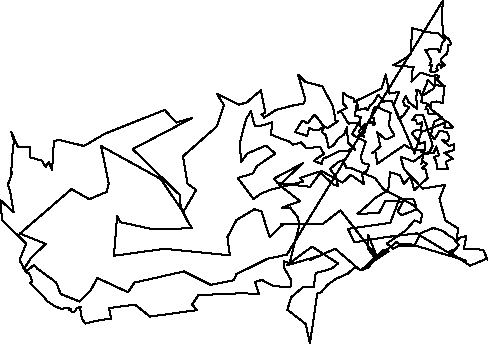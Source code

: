 unitsize(0.001cm);
draw((7810,6053)--(7798,5709));
draw((7798,5709)--(7821,5457));
draw((7821,5457)--(7874,5405));
draw((7874,5405)--(7883,5408));
draw((7883,5408)--(7927,5365));
draw((7927,5365)--(7962,5287));
draw((7962,5287)--(7913,5280));
draw((7913,5280)--(7890,5130));
draw((7890,5130)--(7790,5038));
draw((7790,5038)--(7772,4989));
draw((7772,4989)--(7846,4923));
draw((7846,4923)--(7777,4869));
draw((7777,4869)--(7783,4912));
draw((7783,4912)--(7744,4933));
draw((7744,4933)--(7716,4909));
draw((7716,4909)--(7700,4854));
draw((7700,4854)--(7726,4833));
draw((7726,4833)--(7702,4815));
draw((7702,4815)--(7654,4795));
draw((7654,4795)--(7583,4813));
draw((7583,4813)--(7622,4917));
draw((7622,4917)--(7576,4915));
draw((7576,4915)--(7606,5009));
draw((7606,5009)--(7503,5191));
draw((7503,5191)--(7724,5210));
draw((7724,5210)--(7759,5143));
draw((7759,5143)--(7802,5317));
draw((7802,5317)--(7848,5358));
draw((7848,5358)--(7744,5476));
draw((7744,5476)--(7547,5503));
draw((7547,5503)--(7324,5560));
draw((7324,5560)--(7264,5575));
draw((7264,5575)--(7254,5129));
draw((7254,5129)--(7142,5032));
draw((7142,5032)--(6937,4917));
draw((6937,4917)--(7295,4887));
draw((7295,4887)--(7267,4779));
draw((7267,4779)--(7259,4630));
draw((7259,4630)--(7417,4788));
draw((7417,4788)--(7570,4741));
draw((7570,4741)--(7617,4724));
draw((7617,4724)--(7698,4745));
draw((7698,4745)--(7752,4721));
draw((7752,4721)--(7692,4666));
draw((7692,4666)--(7848,4546));
draw((7848,4546)--(7631,4573));
draw((7631,4573)--(7547,4664));
draw((7547,4664)--(7520,4572));
draw((7520,4572)--(7458,4428));
draw((7458,4428)--(7432,4265));
draw((7432,4265)--(7554,4236));
draw((7554,4236)--(7604,4146));
draw((7604,4146)--(7872,3922));
draw((7872,3922)--(7909,3912));
draw((7909,3912)--(7988,3820));
draw((7988,3820)--(7841,3818));
draw((7841,3818)--(7844,3902));
draw((7844,3902)--(7429,3737));
draw((7429,3737)--(7316,3360));
draw((7316,3360)--(6947,4209));
draw((6947,4209)--(7037,4446));
draw((7037,4446)--(6868,4418));
draw((6868,4418)--(6806,4755));
draw((6806,4755)--(6735,4509));
draw((6735,4509)--(6241,4268));
draw((6241,4268)--(6237,4332));
draw((6237,4332)--(6139,4369));
draw((6139,4369)--(6058,4426));
draw((6058,4426)--(6051,4246));
draw((6051,4246)--(6123,4167));
draw((6123,4167)--(5955,4081));
draw((5955,4081)--(6008,4117));
draw((6008,4117)--(6150,3888));
draw((6150,3888)--(6333,3909));
draw((6333,3909)--(6207,3700));
draw((6207,3700)--(6453,3567));
draw((6453,3567)--(6360,3301));
draw((6360,3301)--(6402,3190));
draw((6402,3190)--(6518,3165));
draw((6518,3165)--(6468,3050));
draw((6468,3050)--(6387,3008));
draw((6387,3008)--(6422,2820));
draw((6422,2820)--(6190,2985));
draw((6190,2985)--(6044,2848));
draw((6044,2848)--(5677,3049));
draw((5677,3049)--(5531,3011));
draw((5531,3011)--(5291,2929));
draw((5291,2929)--(5350,2867));
draw((5350,2867)--(4763,2720));
draw((4763,2720)--(4584,2643));
draw((4584,2643)--(4476,2555));
draw((4476,2555)--(4196,2929));
draw((4196,2929)--(4458,3007));
draw((4458,3007)--(4537,3143));
draw((4537,3143)--(4857,3359));
draw((4857,3359)--(4694,3502));
draw((4694,3502)--(4364,3362));
draw((4364,3362)--(4252,3206));
draw((4252,3206)--(4232,3551));
draw((4232,3551)--(4293,3788));
draw((4293,3788)--(4342,3966));
draw((4342,3966)--(4427,4109));
draw((4427,4109)--(4496,3844));
draw((4496,3844)--(4574,3843));
draw((4574,3843)--(4694,3877));
draw((4694,3877)--(4806,3914));
draw((4806,3914)--(4780,3694));
draw((4780,3694)--(4965,3622));
draw((4965,3622)--(5111,3569));
draw((5111,3569)--(5160,3517));
draw((5160,3517)--(5315,3557));
draw((5315,3557)--(5316,3554));
draw((5316,3554)--(5400,3461));
draw((5400,3461)--(5540,3468));
draw((5540,3468)--(5649,3472));
draw((5649,3472)--(5719,3352));
draw((5719,3352)--(5619,3291));
draw((5619,3291)--(5539,3235));
draw((5539,3235)--(5679,3171));
draw((5679,3171)--(5697,3269));
draw((5697,3269)--(5841,3328));
draw((5841,3328)--(5987,3402));
draw((5987,3402)--(6148,3413));
draw((6148,3413)--(6235,3471));
draw((6235,3471)--(6265,3426));
draw((6265,3426)--(6140,3558));
draw((6140,3558)--(6120,3821));
draw((6120,3821)--(6069,3695));
draw((6069,3695)--(5965,3624));
draw((5965,3624)--(5887,3508));
draw((5887,3508)--(5796,3459));
draw((5796,3459)--(5751,3681));
draw((5751,3681)--(5678,3742));
draw((5678,3742)--(5720,3823));
draw((5720,3823)--(5671,3807));
draw((5671,3807)--(5621,3768));
draw((5621,3768)--(5541,3769));
draw((5541,3769)--(5457,3808));
draw((5457,3808)--(5417,3673));
draw((5417,3673)--(5207,3742));
draw((5207,3742)--(5336,3943));
draw((5336,3943)--(5427,3894));
draw((5427,3894)--(5543,4042));
draw((5543,4042)--(5597,3993));
draw((5597,3993)--(5706,3844));
draw((5706,3844)--(5778,3813));
draw((5778,3813)--(5803,3824));
draw((5803,3824)--(5964,3935));
draw((5964,3935)--(5926,3912));
draw((5926,3912)--(5871,4202));
draw((5871,4202)--(5685,4546));
draw((5685,4546)--(5387,4623));
draw((5387,4623)--(5259,4751));
draw((5259,4751)--(5385,4318));
draw((5385,4318)--(5356,4241));
draw((5356,4241)--(5168,4208));
draw((5168,4208)--(4871,4132));
draw((4871,4132)--(4655,3992));
draw((4655,3992)--(4634,4054));
draw((4634,4054)--(4607,4049));
draw((4607,4049)--(4679,4084));
draw((4679,4084)--(4606,4468));
draw((4606,4468)--(4602,4478));
draw((4602,4478)--(4354,4262));
draw((4354,4262)--(4217,4224));
draw((4217,4224)--(3832,4410));
draw((3832,4410)--(3950,4215));
draw((3950,4215)--(3824,3838));
draw((3824,3838)--(3229,3312));
draw((3229,3312)--(3307,2833));
draw((3307,2833)--(3461,2718));
draw((3461,2718)--(3233,2329));
draw((3233,2329)--(2835,2912));
draw((2835,2912)--(1784,3494));
draw((1784,3494)--(1918,2832));
draw((1918,2832)--(1882,2684));
draw((1882,2684)--(1575,2555));
draw((1575,2555)--(1263,2734));
draw((1263,2734)--(354,1950));
draw((354,1950)--(809,1766));
draw((809,1766)--(552,1526));
draw((552,1526)--(437,1344));
draw((437,1344)--(413,1338));
draw((413,1338)--(478,1256));
draw((478,1256)--(345,1476));
draw((345,1476)--(464,1773));
draw((464,1773)--(36,2185));
draw((36,2185)--(10,2537));
draw((10,2537)--(240,2327));
draw((240,2327)--(178,2702));
draw((178,2702)--(141,2814));
draw((141,2814)--(174,2901));
draw((174,2901)--(218,3031));
draw((218,3031)--(197,3021));
draw((197,3021)--(226,3415));
draw((226,3415)--(236,3494));
draw((236,3494)--(250,3578));
draw((250,3578)--(199,3743));
draw((199,3743)--(317,3476));
draw((317,3476)--(536,3481));
draw((536,3481)--(525,3297));
draw((525,3297)--(741,3235));
draw((741,3235)--(806,3123));
draw((806,3123)--(863,3219));
draw((863,3219)--(920,3065));
draw((920,3065)--(952,3583));
draw((952,3583)--(1047,3602));
draw((1047,3602)--(1482,3494));
draw((1482,3494)--(1851,3710));
draw((1851,3710)--(2906,4131));
draw((2906,4131)--(3108,3908));
draw((3108,3908)--(3396,3990));
draw((3396,3990)--(2342,3439));
draw((2342,3439)--(3174,2627));
draw((3174,2627)--(3189,2411));
draw((3189,2411)--(3319,2151));
draw((3319,2151)--(3390,2043));
draw((3390,2043)--(2694,2026));
draw((2694,2026)--(2126,2150));
draw((2126,2150)--(2067,2254));
draw((2067,2254)--(2011,1558));
draw((2011,1558)--(2908,1681));
draw((2908,1681)--(4056,1564));
draw((4056,1564)--(4012,1886));
draw((4012,1886)--(4174,2190));
draw((4174,2190)--(4488,2378));
draw((4488,2378)--(4612,2341));
draw((4612,2341)--(4759,1883));
draw((4759,1883)--(4996,2115));
draw((4996,2115)--(4959,2123));
draw((4959,2123)--(5681,2109));
draw((5681,2109)--(6007,2359));
draw((6007,2359)--(6651,1534));
draw((6651,1534)--(6493,1931));
draw((6493,1931)--(6496,1678));
draw((6496,1678)--(6621,1513));
draw((6621,1513)--(6494,1347));
draw((6494,1347)--(6359,1298));
draw((6359,1298)--(5914,1682));
draw((5914,1682)--(5472,1482));
draw((5472,1482)--(5637,1558));
draw((5637,1558)--(5068,1390));
draw((5068,1390)--(5098,1394));
draw((5098,1394)--(5277,2078));
draw((5277,2078)--(5260,2230));
draw((5260,2230)--(5117,2409));
draw((5117,2409)--(4973,2406));
draw((4973,2406)--(5296,2520));
draw((5296,2520)--(4929,2803));
draw((4929,2803)--(5342,3188));
draw((5342,3188)--(4831,2917));
draw((4831,2917)--(4898,2840));
draw((4898,2840)--(5470,2774));
draw((5470,2774)--(5650,3023));
draw((5650,3023)--(5881,2817));
draw((5881,2817)--(5963,2789));
draw((5963,2789)--(5930,2948));
draw((5930,2948)--(5821,3086));
draw((5821,3086)--(5960,3207));
draw((5960,3207)--(6050,3242));
draw((6050,3242)--(6113,3101));
draw((6113,3101)--(6204,3099));
draw((6204,3099)--(6617,2928));
draw((6617,2928)--(6766,2732));
draw((6766,2732)--(7267,2466));
draw((7267,2466)--(7448,2291));
draw((7448,2291)--(7418,2139));
draw((7418,2139)--(7315,2181));
draw((7315,2181)--(7152,2000));
draw((7152,2000)--(6826,1774));
draw((6826,1774)--(6932,1683));
draw((6932,1683)--(7035,1733));
draw((7035,1733)--(7314,1739));
draw((7314,1739)--(7416,1953));
draw((7416,1953)--(7643,2048));
draw((7643,2048)--(7822,1992));
draw((7822,1992)--(7905,1921));
draw((7905,1921)--(7989,1876));
draw((7989,1876)--(8098,1746));
draw((8098,1746)--(7973,1606));
draw((7973,1606)--(7985,1657));
draw((7985,1657)--(7926,1627));
draw((7926,1627)--(8292,1383));
draw((8292,1383)--(8594,1510));
draw((8594,1510)--(8605,1479));
draw((8605,1479)--(8525,1664));
draw((8525,1664)--(8184,1685));
draw((8184,1685)--(8229,1905));
draw((8229,1905)--(8101,1876));
draw((8101,1876)--(8080,1835));
draw((8080,1835)--(8063,1860));
draw((8063,1860)--(8080,2039));
draw((8080,2039)--(7856,2181));
draw((7856,2181)--(7753,2564));
draw((7753,2564)--(7851,2809));
draw((7851,2809)--(7458,2741));
draw((7458,2741)--(7346,2858));
draw((7346,2858)--(7131,3081));
draw((7131,3081)--(7082,3235));
draw((7082,3235)--(7076,3302));
draw((7076,3302)--(7299,3219));
draw((7299,3219)--(7452,3339));
draw((7452,3339)--(7582,3396));
draw((7582,3396)--(7633,3499));
draw((7633,3499)--(7466,4037));
draw((7466,4037)--(7344,4046));
draw((7344,4046)--(7271,3948));
draw((7271,3948)--(7345,3951));
draw((7345,3951)--(7351,3877));
draw((7351,3877)--(7388,3879));
draw((7388,3879)--(7449,3911));
draw((7449,3911)--(7423,3776));
draw((7423,3776)--(7342,3775));
draw((7342,3775)--(7262,3725));
draw((7262,3725)--(7331,3634));
draw((7331,3634)--(7370,3588));
draw((7370,3588)--(7408,3534));
draw((7408,3534)--(7492,3560));
draw((7492,3560)--(7494,3430));
draw((7494,3430)--(7321,3429));
draw((7321,3429)--(7199,3469));
draw((7199,3469)--(7141,3514));
draw((7141,3514)--(6731,3234));
draw((6731,3234)--(6656,3181));
draw((6656,3181)--(6623,3389));
draw((6623,3389)--(6570,3371));
draw((6570,3371)--(6713,3488));
draw((6713,3488)--(6652,3742));
draw((6652,3742)--(6798,3610));
draw((6798,3610)--(6833,3618));
draw((6833,3618)--(6958,3678));
draw((6958,3678)--(6864,3854));
draw((6864,3854)--(6862,3892));
draw((6862,3892)--(6891,4075));
draw((6891,4075)--(6713,4154));
draw((6713,4154)--(6660,4193));
draw((6660,4193)--(6607,4173));
draw((6607,4173)--(6557,4047));
draw((6557,4047)--(6537,3982));
draw((6537,3982)--(6603,3982));
draw((6603,3982)--(6602,3920));
draw((6602,3920)--(6621,3891));
draw((6621,3891)--(6577,3858));
draw((6577,3858)--(6567,3922));
draw((6567,3922)--(6425,3867));
draw((6425,3867)--(6327,3745));
draw((6327,3745)--(6426,3656));
draw((6426,3656)--(6365,3679));
draw((6365,3679)--(6317,3673));
draw((6317,3673)--(6427,3717));
draw((6427,3717)--(6454,3821));
draw((6454,3821)--(6376,3819));
draw((6376,3819)--(6340,3870));
draw((6340,3870)--(6366,4002));
draw((6366,4002)--(6259,4030));
draw((6259,4030)--(6304,4294));
draw((6304,4294)--(6312,4126));
draw((6312,4126)--(6450,4160));
draw((6450,4160)--(6488,4128));
draw((6488,4128)--(6524,4207));
draw((6524,4207)--(6589,4256));
draw((6589,4256)--(6670,4401));
draw((6670,4401)--(6779,4273));
draw((6779,4273)--(6740,4282));
draw((6740,4282)--(6911,4296));
draw((6911,4296)--(7037,3965));
draw((7037,3965)--(7124,4039));
draw((7124,4039)--(7216,4180));
draw((7216,4180)--(7128,4215));
draw((7128,4215)--(7111,4288));
draw((7111,4288)--(7160,4370));
draw((7160,4370)--(7207,4270));
draw((7207,4270)--(7355,4151));
draw((7355,4151)--(7349,4219));
draw((7349,4219)--(7360,4275));
draw((7360,4275)--(7333,4335));
draw((7333,4335)--(7364,4427));
draw((7364,4427)--(7338,4481));
draw((7338,4481)--(7399,4467));
draw((7399,4467)--(7443,4375));
draw((7443,4375)--(7647,4504));
draw((7647,4504)--(7679,4581));
draw((7679,4581)--(7674,4579));
draw((7674,4579)--(7673,4718));
draw((7673,4718)--(7832,4542));
draw((7832,4542)--(7817,4252));
draw((7817,4252)--(7698,4279));
draw((7698,4279)--(7613,4275));
draw((7613,4275)--(7601,4171));
draw((7601,4171)--(7549,4208));
draw((7549,4208)--(7542,4198));
draw((7542,4198)--(7534,4227));
draw((7534,4227)--(7506,4138));
draw((7506,4138)--(7541,4141));
draw((7541,4141)--(7562,4058));
draw((7562,4058)--(7705,4065));
draw((7705,4065)--(7805,3991));
draw((7805,3991)--(7660,3924));
draw((7660,3924)--(7603,3690));
draw((7603,3690)--(7667,3608));
draw((7667,3608)--(7750,3760));
draw((7750,3760)--(7879,3743));
draw((7879,3743)--(7922,3655));
draw((7922,3655)--(7906,3580));
draw((7906,3580)--(7803,3598));
draw((7803,3598)--(7919,3496));
draw((7919,3496)--(8013,3523));
draw((8013,3523)--(8001,3418));
draw((8001,3418)--(7838,3375));
draw((7838,3375)--(7989,3271));
draw((7989,3271)--(7861,3216));
draw((7861,3216)--(7909,3080));
draw((7909,3080)--(7715,3086));
draw((7715,3086)--(7695,3220));
draw((7695,3220)--(7657,3301));
draw((7657,3301)--(7747,3329));
draw((7747,3329)--(7696,3486));
draw((7696,3486)--(7654,3377));
draw((7654,3377)--(7533,3358));
draw((7533,3358)--(7422,3390));
draw((7422,3390)--(7475,3388));
draw((7475,3388)--(7434,3173));
draw((7434,3173)--(7453,3229));
draw((7453,3229)--(7532,3175));
draw((7532,3175)--(7440,3100));
draw((7440,3100)--(7503,3086));
draw((7503,3086)--(7543,2929));
draw((7543,2929)--(7309,2717));
draw((7309,2717)--(7238,2957));
draw((7238,2957)--(7125,2823));
draw((7125,2823)--(7055,2981));
draw((7055,2981)--(6881,3029));
draw((6881,3029)--(6848,2712));
draw((6848,2712)--(6597,2563));
draw((6597,2563)--(6547,2506));
draw((6547,2506)--(6307,2295));
draw((6307,2295)--(6686,2312));
draw((6686,2312)--(6800,2532));
draw((6800,2532)--(7104,2510));
draw((7104,2510)--(7015,2333));
draw((7015,2333)--(7087,2274));
draw((7087,2274)--(7351,2376));
draw((7351,2376)--(7304,2550));
draw((7304,2550)--(7049,2570));
draw((7049,2570)--(6885,2138));
draw((6885,2138)--(6139,2032));
draw((6139,2032)--(6252,1795));
draw((6252,1795)--(6803,1886));
draw((6803,1886)--(7352,1952));
draw((7352,1952)--(8038,1535));
draw((8038,1535)--(8228,1471));
draw((8228,1471)--(7240,1762));
draw((7240,1762)--(7218,1773));
draw((7218,1773)--(7046,1757));
draw((7046,1757)--(7004,1805));
draw((7004,1805)--(6378,1314));
draw((6378,1314)--(6854,1640));
draw((6854,1640)--(6765,1663));
draw((6765,1663)--(6379,1302));
draw((6379,1302)--(6258,1354));
draw((6258,1354)--(6136,1243));
draw((6136,1243)--(5930,1151));
draw((5930,1151)--(5788,1053));
draw((5788,1053)--(5666,914));
draw((5666,914)--(5596,892));
draw((5596,892)--(5469,10));
draw((5469,10)--(5393,355));
draw((5393,355)--(5070,605));
draw((5070,605)--(5136,825));
draw((5136,825)--(5344,1003));
draw((5344,1003)--(5532,998));
draw((5532,998)--(5571,1255));
draw((5571,1255)--(5840,1325));
draw((5840,1325)--(5964,1421));
draw((5964,1421)--(5506,1719));
draw((5506,1719)--(5114,1430));
draw((5114,1430)--(5005,1458));
draw((5005,1458)--(5010,1351));
draw((5010,1351)--(5139,1124));
draw((5139,1124)--(5140,1018));
draw((5140,1018)--(5069,998));
draw((5069,998)--(4805,1033));
draw((4805,1033)--(4619,1132));
draw((4619,1132)--(4500,1093));
draw((4500,1093)--(4569,886));
draw((4569,886)--(4244,896));
draw((4244,896)--(3499,863));
draw((3499,863)--(3390,698));
draw((3390,698)--(3477,599));
draw((3477,599)--(2647,485));
draw((2647,485)--(2384,695));
draw((2384,695)--(1926,636));
draw((1926,636)--(1961,445));
draw((1961,445)--(1790,429));
draw((1790,429)--(1503,362));
draw((1503,362)--(1443,459));
draw((1443,459)--(1415,628));
draw((1415,628)--(1422,658));
draw((1422,658)--(1361,637));
draw((1361,637)--(1322,580));
draw((1322,580)--(1276,559));
draw((1276,559)--(1253,580));
draw((1253,580)--(1249,600));
draw((1249,600)--(1254,617));
draw((1254,617)--(1212,603));
draw((1212,603)--(1213,633));
draw((1213,633)--(1082,625));
draw((1082,625)--(982,659));
draw((982,659)--(834,757));
draw((834,757)--(783,825));
draw((783,825)--(527,1077));
draw((527,1077)--(572,1108));
draw((572,1108)--(513,1247));
draw((513,1247)--(489,1254));
draw((489,1254)--(450,1274));
draw((450,1274)--(602,1395));
draw((602,1395)--(659,1331));
draw((659,1331)--(893,1161));
draw((893,1161)--(993,1084));
draw((993,1084)--(1072,883));
draw((1072,883)--(1406,750));
draw((1406,750)--(1595,942));
draw((1595,942)--(1721,1165));
draw((1721,1165)--(2260,913));
draw((2260,913)--(2372,1084));
draw((2372,1084)--(3245,1281));
draw((3245,1281)--(3719,1043));
draw((3719,1043)--(4125,1125));
draw((4125,1125)--(4170,1232));
draw((4170,1232)--(4719,1504));
draw((4719,1504)--(5060,1577));
draw((5060,1577)--(7810,6053));
